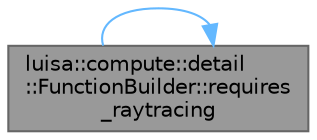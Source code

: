 digraph "luisa::compute::detail::FunctionBuilder::requires_raytracing"
{
 // LATEX_PDF_SIZE
  bgcolor="transparent";
  edge [fontname=Helvetica,fontsize=10,labelfontname=Helvetica,labelfontsize=10];
  node [fontname=Helvetica,fontsize=10,shape=box,height=0.2,width=0.4];
  rankdir="LR";
  Node1 [id="Node000001",label="luisa::compute::detail\l::FunctionBuilder::requires\l_raytracing",height=0.2,width=0.4,color="gray40", fillcolor="grey60", style="filled", fontcolor="black",tooltip="Return if is raytracing."];
  Node1 -> Node1 [id="edge1_Node000001_Node000001",color="steelblue1",style="solid",tooltip=" "];
}
